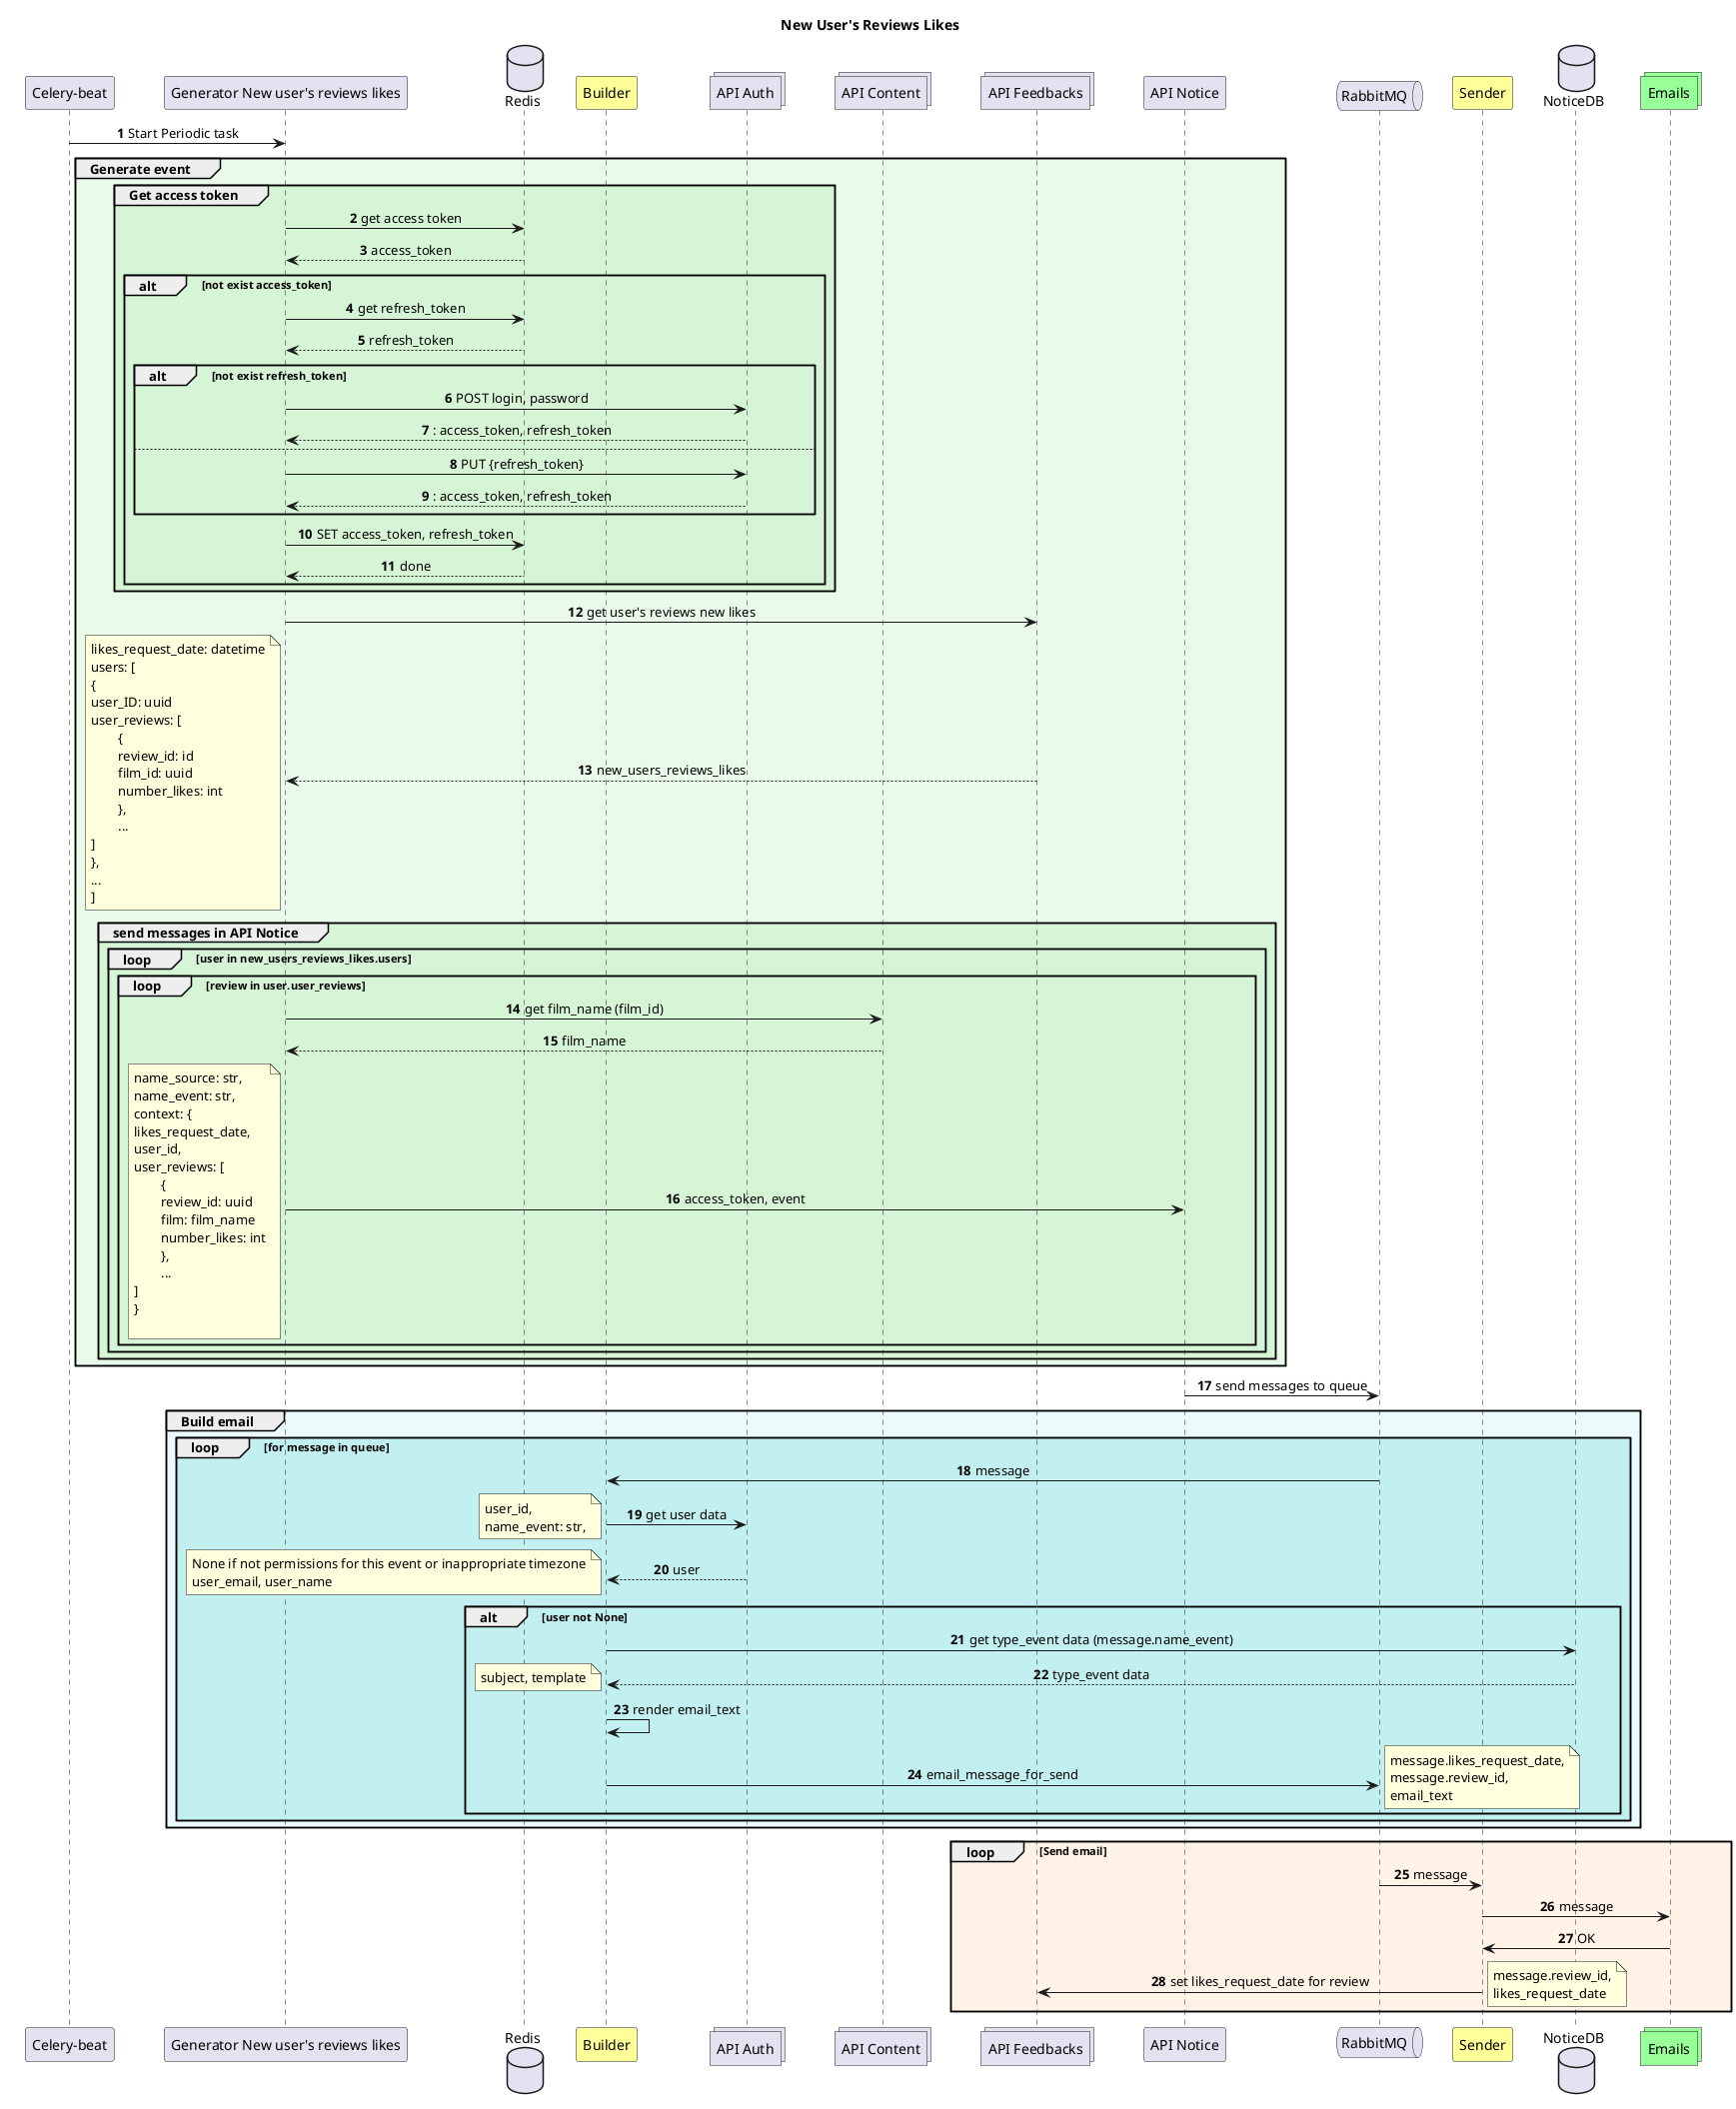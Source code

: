	@startuml
autonumber
skinparam sequence {
	ParticipantPadding 20
	MessageAlign center
}

title New User's Reviews Likes

participant "Celery-beat" as cb order 5
participant "Generator New user's reviews likes" as gen order 10
database Redis as redis order 15
participant Builder as b order 20 #FFFF99
collections "API Auth" as api_a order 25
collections "API Content" as api_c order 30
collections "API Feedbacks" as api_f order 35
participant "API Notice" as api_n order 40
queue RabbitMQ as q order 45
participant Sender as s order 50 #FFFF99
database NoticeDB as db order 60
collections Emails as em order 70 #99FF99


cb -> gen: Start Periodic task

group #eafaea Generate event
group #d6f5d6 Get access token
gen -> redis: get access token
return access_token
alt not exist access_token
gen -> redis: get refresh_token
return refresh_token
alt not exist refresh_token
gen -> api_a: POST login, password
return: access_token, refresh_token
else
gen -> api_a: PUT {refresh_token}
return: access_token, refresh_token
end
gen -> redis: SET access_token, refresh_token
return done
end
end group

gen -> api_f: get user's reviews new likes
return new_users_reviews_likes
note left
likes_request_date: datetime
users: [
{
	user_ID: uuid
	user_reviews: [
		{
		review_id: id
		film_id: uuid
		number_likes: int
		},
		...
	]
},
...
]
end note
group #d6f5d6 send messages in API Notice
loop user in new_users_reviews_likes.users
loop review in user.user_reviews
gen -> api_c: get film_name (film_id)
return film_name
gen -> api_n: access_token, event
note left
name_source: str,
name_event: str,
context: {
	likes_request_date,
user_id,
	user_reviews: [
		{
		review_id: uuid
		film: film_name
		number_likes: int
		},
		...
	]
}

end note
end loop
end loop
end group
end group

api_n -> q: send messages to queue

group #ebfafa Build email
loop #c2f0f0 for message in queue
q -> b: message
b -> api_a: get user data
note left
user_id,
name_event: str,
end note
return user
note left
None if not permissions for this event or inappropriate timezone
user_email, user_name
end note
alt #c2f0f0 user not None
b -> db: get type_event data (message.name_event)
return type_event data
note left
subject, template
end note
b -> b: render email_text
b -> q: email_message_for_send
note right
message.likes_request_date,
message.review_id,
email_text
end note
end alt
end loop
end group

loop #fff2e6 Send email
q -> s: message
s -> em: message
em -> s: OK
s -> api_f: set likes_request_date for review
note right
message.review_id,
likes_request_date
end note
end loop



@enduml